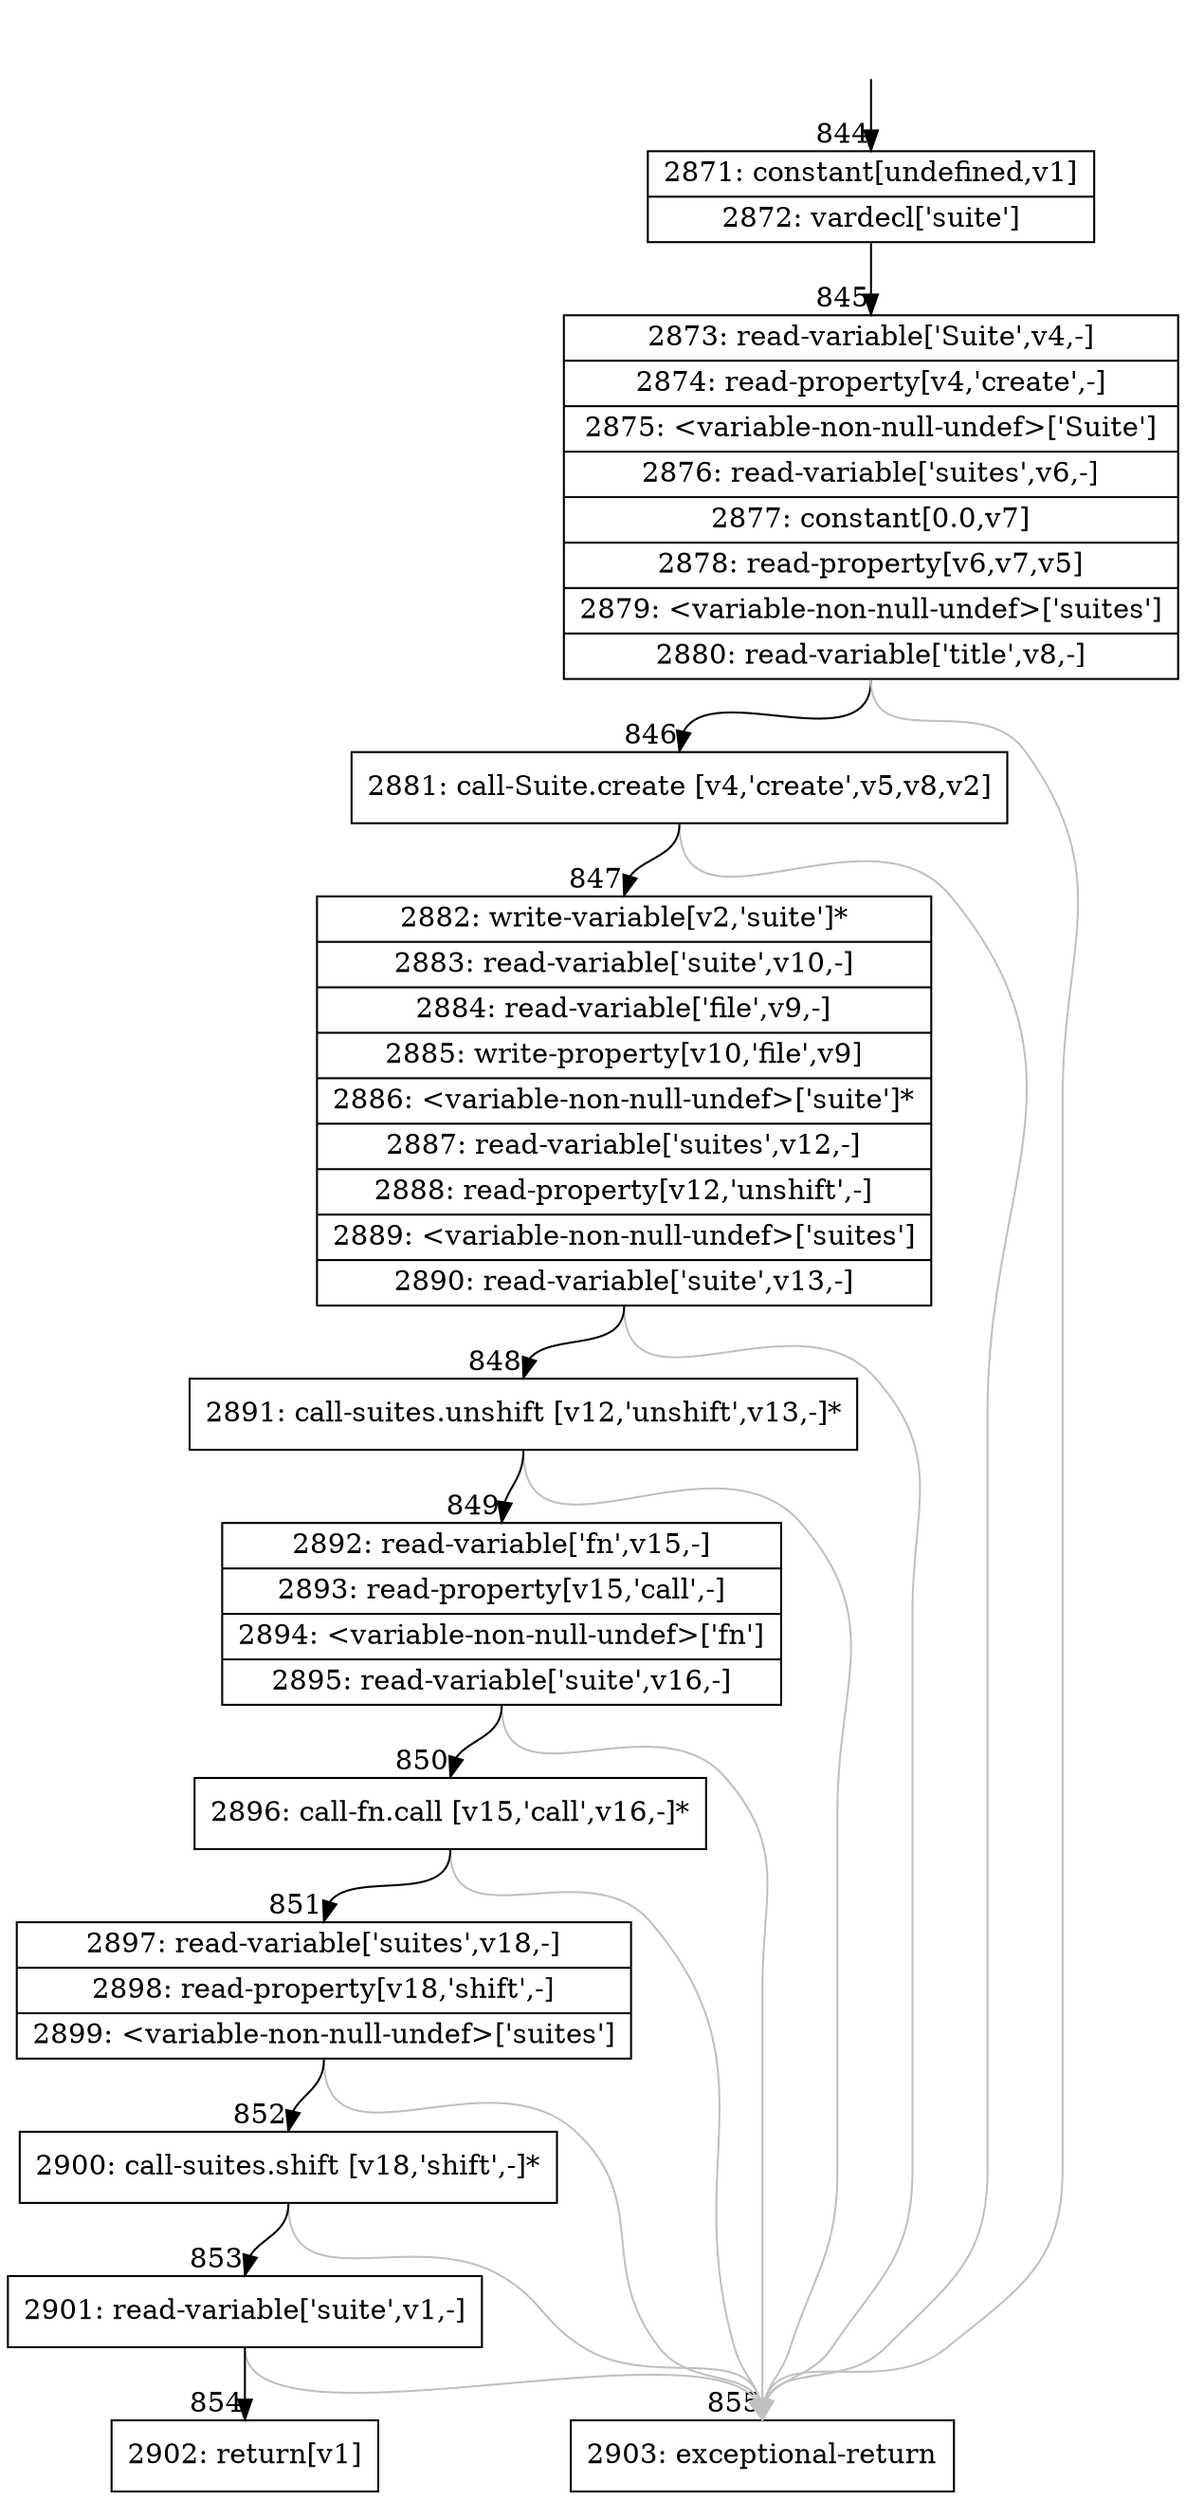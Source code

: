 digraph {
rankdir="TD"
BB_entry80[shape=none,label=""];
BB_entry80 -> BB844 [tailport=s, headport=n, headlabel="    844"]
BB844 [shape=record label="{2871: constant[undefined,v1]|2872: vardecl['suite']}" ] 
BB844 -> BB845 [tailport=s, headport=n, headlabel="      845"]
BB845 [shape=record label="{2873: read-variable['Suite',v4,-]|2874: read-property[v4,'create',-]|2875: \<variable-non-null-undef\>['Suite']|2876: read-variable['suites',v6,-]|2877: constant[0.0,v7]|2878: read-property[v6,v7,v5]|2879: \<variable-non-null-undef\>['suites']|2880: read-variable['title',v8,-]}" ] 
BB845 -> BB846 [tailport=s, headport=n, headlabel="      846"]
BB845 -> BB855 [tailport=s, headport=n, color=gray, headlabel="      855"]
BB846 [shape=record label="{2881: call-Suite.create [v4,'create',v5,v8,v2]}" ] 
BB846 -> BB847 [tailport=s, headport=n, headlabel="      847"]
BB846 -> BB855 [tailport=s, headport=n, color=gray]
BB847 [shape=record label="{2882: write-variable[v2,'suite']*|2883: read-variable['suite',v10,-]|2884: read-variable['file',v9,-]|2885: write-property[v10,'file',v9]|2886: \<variable-non-null-undef\>['suite']*|2887: read-variable['suites',v12,-]|2888: read-property[v12,'unshift',-]|2889: \<variable-non-null-undef\>['suites']|2890: read-variable['suite',v13,-]}" ] 
BB847 -> BB848 [tailport=s, headport=n, headlabel="      848"]
BB847 -> BB855 [tailport=s, headport=n, color=gray]
BB848 [shape=record label="{2891: call-suites.unshift [v12,'unshift',v13,-]*}" ] 
BB848 -> BB849 [tailport=s, headport=n, headlabel="      849"]
BB848 -> BB855 [tailport=s, headport=n, color=gray]
BB849 [shape=record label="{2892: read-variable['fn',v15,-]|2893: read-property[v15,'call',-]|2894: \<variable-non-null-undef\>['fn']|2895: read-variable['suite',v16,-]}" ] 
BB849 -> BB850 [tailport=s, headport=n, headlabel="      850"]
BB849 -> BB855 [tailport=s, headport=n, color=gray]
BB850 [shape=record label="{2896: call-fn.call [v15,'call',v16,-]*}" ] 
BB850 -> BB851 [tailport=s, headport=n, headlabel="      851"]
BB850 -> BB855 [tailport=s, headport=n, color=gray]
BB851 [shape=record label="{2897: read-variable['suites',v18,-]|2898: read-property[v18,'shift',-]|2899: \<variable-non-null-undef\>['suites']}" ] 
BB851 -> BB852 [tailport=s, headport=n, headlabel="      852"]
BB851 -> BB855 [tailport=s, headport=n, color=gray]
BB852 [shape=record label="{2900: call-suites.shift [v18,'shift',-]*}" ] 
BB852 -> BB853 [tailport=s, headport=n, headlabel="      853"]
BB852 -> BB855 [tailport=s, headport=n, color=gray]
BB853 [shape=record label="{2901: read-variable['suite',v1,-]}" ] 
BB853 -> BB854 [tailport=s, headport=n, headlabel="      854"]
BB853 -> BB855 [tailport=s, headport=n, color=gray]
BB854 [shape=record label="{2902: return[v1]}" ] 
BB855 [shape=record label="{2903: exceptional-return}" ] 
//#$~ 990
}
